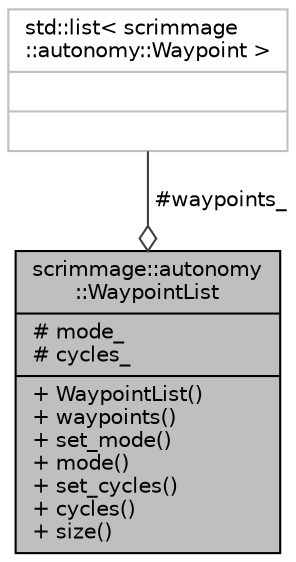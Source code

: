 digraph "scrimmage::autonomy::WaypointList"
{
 // LATEX_PDF_SIZE
  edge [fontname="Helvetica",fontsize="10",labelfontname="Helvetica",labelfontsize="10"];
  node [fontname="Helvetica",fontsize="10",shape=record];
  Node1 [label="{scrimmage::autonomy\l::WaypointList\n|# mode_\l# cycles_\l|+ WaypointList()\l+ waypoints()\l+ set_mode()\l+ mode()\l+ set_cycles()\l+ cycles()\l+ size()\l}",height=0.2,width=0.4,color="black", fillcolor="grey75", style="filled", fontcolor="black",tooltip=" "];
  Node2 -> Node1 [color="grey25",fontsize="10",style="solid",label=" #waypoints_" ,arrowhead="odiamond",fontname="Helvetica"];
  Node2 [label="{std::list\< scrimmage\l::autonomy::Waypoint \>\n||}",height=0.2,width=0.4,color="grey75", fillcolor="white", style="filled",tooltip=" "];
}
